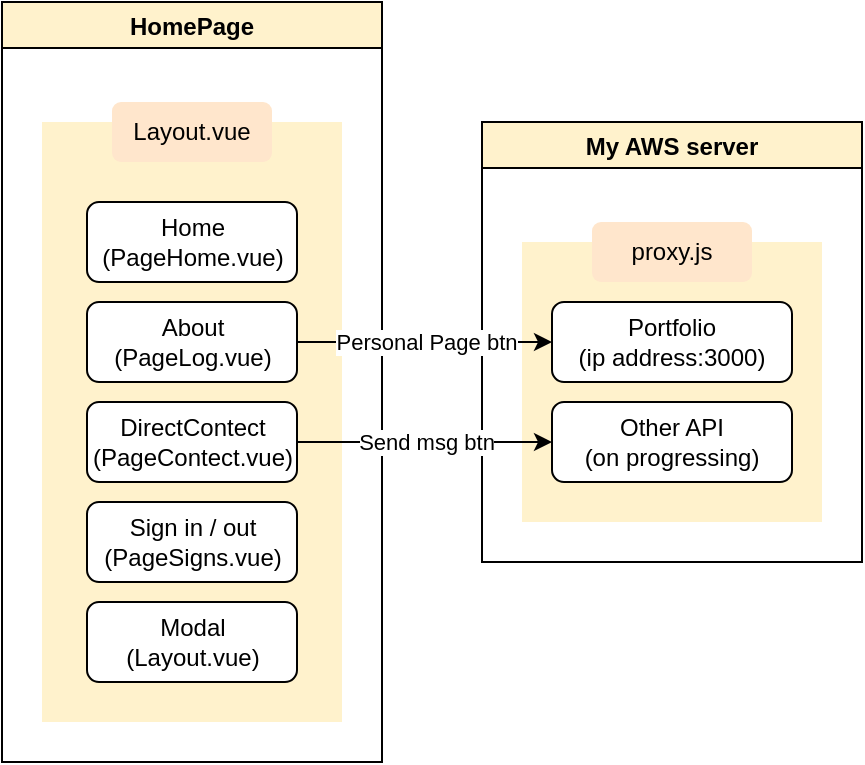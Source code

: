<mxfile version="15.5.4" type="github">
  <diagram id="eOel0SePn4s6ZXPDbDwN" name="Page-1">
    <mxGraphModel dx="813" dy="454" grid="1" gridSize="10" guides="1" tooltips="1" connect="1" arrows="1" fold="1" page="1" pageScale="1" pageWidth="827" pageHeight="1169" math="0" shadow="0">
      <root>
        <mxCell id="0" />
        <mxCell id="1" parent="0" />
        <mxCell id="IJuLCxkALymJVE2eTbHI-1" value="" style="rounded=0;whiteSpace=wrap;html=1;fillColor=#fff2cc;strokeColor=none;" vertex="1" parent="1">
          <mxGeometry x="190" y="340" width="150" height="300" as="geometry" />
        </mxCell>
        <mxCell id="IJuLCxkALymJVE2eTbHI-3" value="Layout.vue" style="rounded=1;whiteSpace=wrap;html=1;fillColor=#ffe6cc;strokeColor=none;" vertex="1" parent="1">
          <mxGeometry x="225" y="330" width="80" height="30" as="geometry" />
        </mxCell>
        <mxCell id="IJuLCxkALymJVE2eTbHI-4" value="Home&lt;br&gt;(PageHome.vue)" style="rounded=1;whiteSpace=wrap;html=1;" vertex="1" parent="1">
          <mxGeometry x="212.5" y="380" width="105" height="40" as="geometry" />
        </mxCell>
        <mxCell id="IJuLCxkALymJVE2eTbHI-5" value="About&lt;br&gt;(PageLog.vue)" style="rounded=1;whiteSpace=wrap;html=1;" vertex="1" parent="1">
          <mxGeometry x="212.5" y="430" width="105" height="40" as="geometry" />
        </mxCell>
        <mxCell id="IJuLCxkALymJVE2eTbHI-6" value="DirectContect&lt;br&gt;(PageContect.vue)" style="rounded=1;whiteSpace=wrap;html=1;" vertex="1" parent="1">
          <mxGeometry x="212.5" y="480" width="105" height="40" as="geometry" />
        </mxCell>
        <mxCell id="IJuLCxkALymJVE2eTbHI-13" value="HomePage" style="swimlane;fillColor=#fff2cc;strokeColor=default;" vertex="1" parent="1">
          <mxGeometry x="170" y="280" width="190" height="380" as="geometry" />
        </mxCell>
        <mxCell id="IJuLCxkALymJVE2eTbHI-7" value="Sign in / out&lt;br&gt;(PageSigns.vue)" style="rounded=1;whiteSpace=wrap;html=1;" vertex="1" parent="IJuLCxkALymJVE2eTbHI-13">
          <mxGeometry x="42.5" y="250" width="105" height="40" as="geometry" />
        </mxCell>
        <mxCell id="IJuLCxkALymJVE2eTbHI-8" value="Modal&lt;br&gt;(Layout.vue)" style="rounded=1;whiteSpace=wrap;html=1;" vertex="1" parent="IJuLCxkALymJVE2eTbHI-13">
          <mxGeometry x="42.5" y="300" width="105" height="40" as="geometry" />
        </mxCell>
        <mxCell id="IJuLCxkALymJVE2eTbHI-14" value="My AWS server" style="swimlane;fillColor=#fff2cc;strokeColor=default;" vertex="1" parent="1">
          <mxGeometry x="410" y="340" width="190" height="220" as="geometry" />
        </mxCell>
        <mxCell id="IJuLCxkALymJVE2eTbHI-17" value="" style="rounded=0;whiteSpace=wrap;html=1;fillColor=#fff2cc;strokeColor=none;" vertex="1" parent="IJuLCxkALymJVE2eTbHI-14">
          <mxGeometry x="20" y="60" width="150" height="140" as="geometry" />
        </mxCell>
        <mxCell id="IJuLCxkALymJVE2eTbHI-15" value="Portfolio&lt;br&gt;(ip address:3000)" style="rounded=1;whiteSpace=wrap;html=1;" vertex="1" parent="IJuLCxkALymJVE2eTbHI-14">
          <mxGeometry x="35" y="90" width="120" height="40" as="geometry" />
        </mxCell>
        <mxCell id="IJuLCxkALymJVE2eTbHI-16" value="Other API&lt;br&gt;(on progressing)" style="rounded=1;whiteSpace=wrap;html=1;" vertex="1" parent="IJuLCxkALymJVE2eTbHI-14">
          <mxGeometry x="35" y="140" width="120" height="40" as="geometry" />
        </mxCell>
        <mxCell id="IJuLCxkALymJVE2eTbHI-18" value="proxy.js" style="rounded=1;whiteSpace=wrap;html=1;fillColor=#ffe6cc;strokeColor=none;" vertex="1" parent="IJuLCxkALymJVE2eTbHI-14">
          <mxGeometry x="55" y="50" width="80" height="30" as="geometry" />
        </mxCell>
        <mxCell id="IJuLCxkALymJVE2eTbHI-19" value="" style="endArrow=classic;html=1;rounded=0;entryX=0;entryY=0.5;entryDx=0;entryDy=0;exitX=1;exitY=0.5;exitDx=0;exitDy=0;" edge="1" parent="1" source="IJuLCxkALymJVE2eTbHI-5" target="IJuLCxkALymJVE2eTbHI-15">
          <mxGeometry relative="1" as="geometry">
            <mxPoint x="300" y="389.71" as="sourcePoint" />
            <mxPoint x="400" y="389.71" as="targetPoint" />
          </mxGeometry>
        </mxCell>
        <mxCell id="IJuLCxkALymJVE2eTbHI-20" value="Personal Page btn" style="edgeLabel;resizable=0;html=1;align=center;verticalAlign=middle;" connectable="0" vertex="1" parent="IJuLCxkALymJVE2eTbHI-19">
          <mxGeometry relative="1" as="geometry" />
        </mxCell>
        <mxCell id="IJuLCxkALymJVE2eTbHI-21" value="" style="endArrow=classic;html=1;rounded=0;entryX=0;entryY=0.5;entryDx=0;entryDy=0;exitX=1;exitY=0.5;exitDx=0;exitDy=0;" edge="1" parent="1" source="IJuLCxkALymJVE2eTbHI-6" target="IJuLCxkALymJVE2eTbHI-16">
          <mxGeometry relative="1" as="geometry">
            <mxPoint x="350" y="500" as="sourcePoint" />
            <mxPoint x="477.5" y="440" as="targetPoint" />
          </mxGeometry>
        </mxCell>
        <mxCell id="IJuLCxkALymJVE2eTbHI-22" value="Send msg btn" style="edgeLabel;resizable=0;html=1;align=center;verticalAlign=middle;" connectable="0" vertex="1" parent="IJuLCxkALymJVE2eTbHI-21">
          <mxGeometry relative="1" as="geometry" />
        </mxCell>
      </root>
    </mxGraphModel>
  </diagram>
</mxfile>
